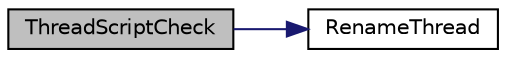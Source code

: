 digraph "ThreadScriptCheck"
{
  edge [fontname="Helvetica",fontsize="10",labelfontname="Helvetica",labelfontsize="10"];
  node [fontname="Helvetica",fontsize="10",shape=record];
  rankdir="LR";
  Node158 [label="ThreadScriptCheck",height=0.2,width=0.4,color="black", fillcolor="grey75", style="filled", fontcolor="black"];
  Node158 -> Node159 [color="midnightblue",fontsize="10",style="solid",fontname="Helvetica"];
  Node159 [label="RenameThread",height=0.2,width=0.4,color="black", fillcolor="white", style="filled",URL="$df/d2d/util_8cpp.html#a85fc1244e0bd3c91ee7a1c05ed10ebbb"];
}

